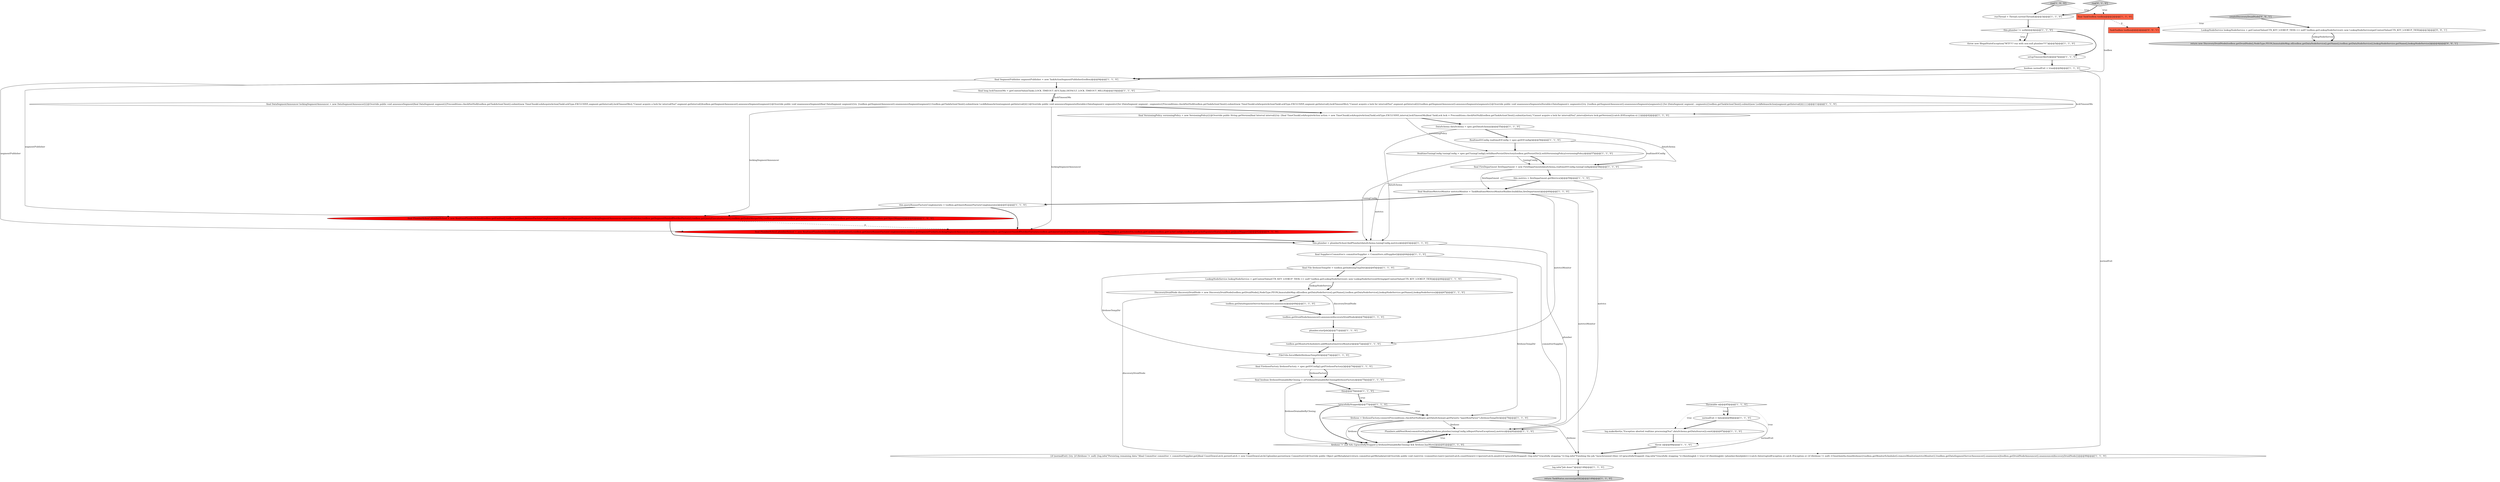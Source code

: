 digraph {
25 [style = filled, label = "Plumbers.addNextRow(committerSupplier,firehose,plumber,tuningConfig.isReportParseExceptions(),metrics)@@@82@@@['1', '1', '0']", fillcolor = white, shape = ellipse image = "AAA0AAABBB1BBB"];
28 [style = filled, label = "this@@@76@@@['1', '1', '0']", fillcolor = white, shape = diamond image = "AAA0AAABBB1BBB"];
39 [style = filled, label = "final TaskToolbox toolbox@@@2@@@['1', '1', '0']", fillcolor = tomato, shape = box image = "AAA0AAABBB1BBB"];
43 [style = filled, label = "final PlumberSchool plumberSchool = new RealtimePlumberSchool(toolbox.getEmitter(),toolbox.getQueryRunnerFactoryConglomerate(),toolbox.getSegmentPusher(),lockingSegmentAnnouncer,segmentPublisher,toolbox.getSegmentHandoffNotifierFactory(),toolbox.getQueryExecutorService(),toolbox.getIndexMergerV9(),toolbox.getIndexIO(),toolbox.getCache(),toolbox.getCacheConfig(),toolbox.getCachePopulatorStats(),toolbox.getJsonMapper())@@@62@@@['0', '1', '0']", fillcolor = red, shape = ellipse image = "AAA1AAABBB2BBB"];
30 [style = filled, label = "final RealtimeMetricsMonitor metricsMonitor = TaskRealtimeMetricsMonitorBuilder.build(this,fireDepartment)@@@60@@@['1', '1', '0']", fillcolor = white, shape = ellipse image = "AAA0AAABBB1BBB"];
46 [style = filled, label = "createDiscoveryDruidNode['0', '0', '1']", fillcolor = lightgray, shape = diamond image = "AAA0AAABBB3BBB"];
27 [style = filled, label = "final SegmentPublisher segmentPublisher = new TaskActionSegmentPublisher(toolbox)@@@9@@@['1', '1', '0']", fillcolor = white, shape = ellipse image = "AAA0AAABBB1BBB"];
2 [style = filled, label = "final VersioningPolicy versioningPolicy = new VersioningPolicy(){@Override public String getVersion(final Interval interval){try {final TimeChunkLockAcquireAction action = new TimeChunkLockAcquireAction(TaskLockType.EXCLUSIVE,interval,lockTimeoutMs)final TaskLock lock = Preconditions.checkNotNull(toolbox.getTaskActionClient().submit(action),\"Cannot acquire a lock for interval(%s(\",interval)return lock.getVersion()}catch (IOException e) }}@@@42@@@['1', '1', '0']", fillcolor = white, shape = ellipse image = "AAA0AAABBB1BBB"];
15 [style = filled, label = "firehose != null && (!gracefullyStopped || firehoseDrainableByClosing) && firehose.hasMore()@@@81@@@['1', '1', '0']", fillcolor = white, shape = diamond image = "AAA0AAABBB1BBB"];
13 [style = filled, label = "final long lockTimeoutMs = getContextValue(Tasks.LOCK_TIMEOUT_KEY,Tasks.DEFAULT_LOCK_TIMEOUT_MILLIS)@@@10@@@['1', '1', '0']", fillcolor = white, shape = ellipse image = "AAA0AAABBB1BBB"];
6 [style = filled, label = "final boolean firehoseDrainableByClosing = isFirehoseDrainableByClosing(firehoseFactory)@@@75@@@['1', '1', '0']", fillcolor = white, shape = ellipse image = "AAA0AAABBB1BBB"];
19 [style = filled, label = "final DataSegmentAnnouncer lockingSegmentAnnouncer = new DataSegmentAnnouncer(){@Override public void announceSegment(final DataSegment segment){Preconditions.checkNotNull(toolbox.getTaskActionClient().submit(new TimeChunkLockAcquireAction(TaskLockType.EXCLUSIVE,segment.getInterval(),lockTimeoutMs)),\"Cannot acquire a lock for interval(%s(\",segment.getInterval())toolbox.getSegmentAnnouncer().announceSegment(segment)}@Override public void unannounceSegment(final DataSegment segment){try {toolbox.getSegmentAnnouncer().unannounceSegment(segment)}{toolbox.getTaskActionClient().submit(new LockReleaseAction(segment.getInterval()))}}@Override public void announceSegments(Iterable<DataSegment> segments){for (DataSegment segment : segments){Preconditions.checkNotNull(toolbox.getTaskActionClient().submit(new TimeChunkLockAcquireAction(TaskLockType.EXCLUSIVE,segment.getInterval(),lockTimeoutMs)),\"Cannot acquire a lock for interval(%s(\",segment.getInterval())}toolbox.getSegmentAnnouncer().announceSegments(segments)}@Override public void unannounceSegments(Iterable<DataSegment> segments){try {toolbox.getSegmentAnnouncer().unannounceSegments(segments)}{for (DataSegment segment : segments){toolbox.getTaskActionClient().submit(new LockReleaseAction(segment.getInterval()))}}}}@@@11@@@['1', '1', '0']", fillcolor = white, shape = ellipse image = "AAA0AAABBB1BBB"];
4 [style = filled, label = "normalExit = false@@@86@@@['1', '1', '0']", fillcolor = white, shape = ellipse image = "AAA0AAABBB1BBB"];
42 [style = filled, label = "final File firehoseTempDir = toolbox.getIndexingTmpDir()@@@65@@@['1', '1', '0']", fillcolor = white, shape = ellipse image = "AAA0AAABBB1BBB"];
16 [style = filled, label = "plumber.startJob()@@@71@@@['1', '1', '0']", fillcolor = white, shape = ellipse image = "AAA0AAABBB1BBB"];
11 [style = filled, label = "this.metrics = fireDepartment.getMetrics()@@@59@@@['1', '1', '0']", fillcolor = white, shape = ellipse image = "AAA0AAABBB1BBB"];
10 [style = filled, label = "final FirehoseFactory firehoseFactory = spec.getIOConfig().getFirehoseFactory()@@@74@@@['1', '1', '0']", fillcolor = white, shape = ellipse image = "AAA0AAABBB1BBB"];
38 [style = filled, label = "log.makeAlert(e,\"Exception aborted realtime processing(%s(\",dataSchema.getDataSource()).emit()@@@87@@@['1', '1', '0']", fillcolor = white, shape = ellipse image = "AAA0AAABBB1BBB"];
47 [style = filled, label = "return new DiscoveryDruidNode(toolbox.getDruidNode(),NodeType.PEON,ImmutableMap.of(toolbox.getDataNodeService().getName(),toolbox.getDataNodeService(),lookupNodeService.getName(),lookupNodeService))@@@4@@@['0', '0', '1']", fillcolor = lightgray, shape = ellipse image = "AAA0AAABBB3BBB"];
37 [style = filled, label = "this.queryRunnerFactoryConglomerate = toolbox.getQueryRunnerFactoryConglomerate()@@@61@@@['1', '1', '0']", fillcolor = white, shape = ellipse image = "AAA0AAABBB1BBB"];
22 [style = filled, label = "throw e@@@88@@@['1', '1', '0']", fillcolor = white, shape = ellipse image = "AAA0AAABBB1BBB"];
48 [style = filled, label = "LookupNodeService lookupNodeService = getContextValue(CTX_KEY_LOOKUP_TIER) == null? toolbox.getLookupNodeService(): new LookupNodeService(getContextValue(CTX_KEY_LOOKUP_TIER))@@@3@@@['0', '0', '1']", fillcolor = white, shape = ellipse image = "AAA0AAABBB3BBB"];
5 [style = filled, label = "final Supplier<Committer> committerSupplier = Committers.nilSupplier()@@@64@@@['1', '1', '0']", fillcolor = white, shape = ellipse image = "AAA0AAABBB1BBB"];
35 [style = filled, label = "RealtimeIOConfig realtimeIOConfig = spec.getIOConfig()@@@56@@@['1', '1', '0']", fillcolor = white, shape = ellipse image = "AAA0AAABBB1BBB"];
34 [style = filled, label = "Throwable e@@@85@@@['1', '1', '0']", fillcolor = white, shape = diamond image = "AAA0AAABBB1BBB"];
0 [style = filled, label = "DiscoveryDruidNode discoveryDruidNode = new DiscoveryDruidNode(toolbox.getDruidNode(),NodeType.PEON,ImmutableMap.of(toolbox.getDataNodeService().getName(),toolbox.getDataNodeService(),lookupNodeService.getName(),lookupNodeService))@@@67@@@['1', '1', '0']", fillcolor = white, shape = ellipse image = "AAA0AAABBB1BBB"];
21 [style = filled, label = "toolbox.getDataSegmentServerAnnouncer().announce()@@@69@@@['1', '1', '0']", fillcolor = white, shape = ellipse image = "AAA0AAABBB1BBB"];
33 [style = filled, label = "RealtimeTuningConfig tuningConfig = spec.getTuningConfig().withBasePersistDirectory(toolbox.getPersistDir()).withVersioningPolicy(versioningPolicy)@@@57@@@['1', '1', '0']", fillcolor = white, shape = ellipse image = "AAA0AAABBB1BBB"];
36 [style = filled, label = "setupTimeoutAlert()@@@7@@@['1', '1', '0']", fillcolor = white, shape = ellipse image = "AAA0AAABBB1BBB"];
40 [style = filled, label = "toolbox.getMonitorScheduler().addMonitor(metricsMonitor)@@@72@@@['1', '1', '0']", fillcolor = white, shape = ellipse image = "AAA0AAABBB1BBB"];
8 [style = filled, label = "log.info(\"Job done!\")@@@148@@@['1', '1', '0']", fillcolor = white, shape = ellipse image = "AAA0AAABBB1BBB"];
29 [style = filled, label = "runThread = Thread.currentThread()@@@3@@@['1', '1', '0']", fillcolor = white, shape = ellipse image = "AAA0AAABBB1BBB"];
7 [style = filled, label = "{if (normalExit) {try {if (firehose != null) {log.info(\"Persisting remaining data.\")final Committer committer = committerSupplier.get()final CountDownLatch persistLatch = new CountDownLatch(1)plumber.persist(new Committer(){@Override public Object getMetadata(){return committer.getMetadata()}@Override public void run(){try {committer.run()}{persistLatch.countDown()}}})persistLatch.await()}if (gracefullyStopped) {log.info(\"Gracefully stopping.\")}{log.info(\"Finishing the job.\")synchronized (this) {if (gracefullyStopped) {log.info(\"Gracefully stopping.\")}{finishingJob = true}}if (finishingJob) {plumber.finishJob()}}}catch (InterruptedException e) catch (Exception e) {if (firehose != null) {CloseQuietly.close(firehose)}toolbox.getMonitorScheduler().removeMonitor(metricsMonitor)}}toolbox.getDataSegmentServerAnnouncer().unannounce()toolbox.getDruidNodeAnnouncer().unannounce(discoveryDruidNode)}@@@90@@@['1', '1', '0']", fillcolor = white, shape = ellipse image = "AAA0AAABBB1BBB"];
41 [style = filled, label = "run['1', '0', '0']", fillcolor = lightgray, shape = diamond image = "AAA0AAABBB1BBB"];
17 [style = filled, label = "toolbox.getDruidNodeAnnouncer().announce(discoveryDruidNode)@@@70@@@['1', '1', '0']", fillcolor = white, shape = ellipse image = "AAA0AAABBB1BBB"];
3 [style = filled, label = "return TaskStatus.success(getId())@@@149@@@['1', '1', '0']", fillcolor = lightgray, shape = ellipse image = "AAA0AAABBB1BBB"];
32 [style = filled, label = "!gracefullyStopped@@@77@@@['1', '1', '0']", fillcolor = white, shape = diamond image = "AAA0AAABBB1BBB"];
26 [style = filled, label = "throw new IllegalStateException(\"WTF?!? run with non-null plumber??!\")@@@5@@@['1', '1', '0']", fillcolor = white, shape = ellipse image = "AAA0AAABBB1BBB"];
1 [style = filled, label = "final FireDepartment fireDepartment = new FireDepartment(dataSchema,realtimeIOConfig,tuningConfig)@@@58@@@['1', '1', '0']", fillcolor = white, shape = ellipse image = "AAA0AAABBB1BBB"];
14 [style = filled, label = "LookupNodeService lookupNodeService = getContextValue(CTX_KEY_LOOKUP_TIER) == null? toolbox.getLookupNodeService(): new LookupNodeService((String)getContextValue(CTX_KEY_LOOKUP_TIER))@@@66@@@['1', '1', '0']", fillcolor = white, shape = ellipse image = "AAA0AAABBB1BBB"];
20 [style = filled, label = "final PlumberSchool plumberSchool = new RealtimePlumberSchool(toolbox.getEmitter(),toolbox.getQueryRunnerFactoryConglomerate(),toolbox.getSegmentPusher(),lockingSegmentAnnouncer,segmentPublisher,toolbox.getSegmentHandoffNotifierFactory(),toolbox.getQueryExecutorService(),toolbox.getIndexMergerV9(),toolbox.getIndexIO(),toolbox.getCache(),toolbox.getCacheConfig(),toolbox.getCachePopulatorStats(),toolbox.getObjectMapper())@@@62@@@['1', '0', '0']", fillcolor = red, shape = ellipse image = "AAA1AAABBB1BBB"];
9 [style = filled, label = "this.plumber != null@@@4@@@['1', '1', '0']", fillcolor = white, shape = diamond image = "AAA0AAABBB1BBB"];
23 [style = filled, label = "this.plumber = plumberSchool.findPlumber(dataSchema,tuningConfig,metrics)@@@63@@@['1', '1', '0']", fillcolor = white, shape = ellipse image = "AAA0AAABBB1BBB"];
44 [style = filled, label = "run['0', '1', '0']", fillcolor = lightgray, shape = diamond image = "AAA0AAABBB2BBB"];
12 [style = filled, label = "firehose = firehoseFactory.connect(Preconditions.checkNotNull(spec.getDataSchema().getParser(),\"inputRowParser\"),firehoseTempDir)@@@78@@@['1', '1', '0']", fillcolor = white, shape = ellipse image = "AAA0AAABBB1BBB"];
24 [style = filled, label = "FileUtils.forceMkdir(firehoseTempDir)@@@73@@@['1', '1', '0']", fillcolor = white, shape = ellipse image = "AAA0AAABBB1BBB"];
31 [style = filled, label = "boolean normalExit = true@@@8@@@['1', '1', '0']", fillcolor = white, shape = ellipse image = "AAA0AAABBB1BBB"];
18 [style = filled, label = "DataSchema dataSchema = spec.getDataSchema()@@@55@@@['1', '1', '0']", fillcolor = white, shape = ellipse image = "AAA0AAABBB1BBB"];
45 [style = filled, label = "TaskToolbox toolbox@@@2@@@['0', '0', '1']", fillcolor = tomato, shape = box image = "AAA0AAABBB3BBB"];
27->13 [style = bold, label=""];
11->25 [style = solid, label="metrics"];
33->1 [style = solid, label="tuningConfig"];
19->43 [style = solid, label="lockingSegmentAnnouncer"];
32->12 [style = bold, label=""];
15->25 [style = bold, label=""];
7->8 [style = bold, label=""];
46->48 [style = bold, label=""];
43->23 [style = bold, label=""];
9->26 [style = bold, label=""];
37->43 [style = bold, label=""];
6->15 [style = solid, label="firehoseDrainableByClosing"];
4->7 [style = solid, label="normalExit"];
18->1 [style = solid, label="dataSchema"];
13->2 [style = solid, label="lockTimeoutMs"];
18->35 [style = bold, label=""];
25->15 [style = bold, label=""];
40->24 [style = bold, label=""];
39->45 [style = dashed, label="0"];
14->0 [style = solid, label="lookupNodeService"];
17->16 [style = bold, label=""];
24->10 [style = bold, label=""];
16->40 [style = bold, label=""];
9->26 [style = dotted, label="true"];
4->38 [style = bold, label=""];
36->31 [style = bold, label=""];
2->18 [style = bold, label=""];
27->43 [style = solid, label="segmentPublisher"];
0->21 [style = bold, label=""];
19->2 [style = bold, label=""];
32->12 [style = dotted, label="true"];
22->7 [style = bold, label=""];
1->11 [style = bold, label=""];
0->7 [style = solid, label="discoveryDruidNode"];
34->38 [style = dotted, label="true"];
27->20 [style = solid, label="segmentPublisher"];
34->22 [style = dotted, label="true"];
39->27 [style = solid, label="toolbox"];
1->30 [style = solid, label="fireDepartment"];
30->7 [style = solid, label="metricsMonitor"];
20->23 [style = bold, label=""];
31->27 [style = bold, label=""];
19->20 [style = solid, label="lockingSegmentAnnouncer"];
46->45 [style = dotted, label="true"];
35->1 [style = solid, label="realtimeIOConfig"];
18->23 [style = solid, label="dataSchema"];
33->23 [style = solid, label="tuningConfig"];
11->30 [style = bold, label=""];
5->25 [style = solid, label="committerSupplier"];
10->6 [style = solid, label="firehoseFactory"];
23->5 [style = bold, label=""];
42->12 [style = solid, label="firehoseTempDir"];
48->47 [style = solid, label="lookupNodeService"];
31->7 [style = solid, label="normalExit"];
44->29 [style = bold, label=""];
42->24 [style = solid, label="firehoseTempDir"];
8->3 [style = bold, label=""];
44->39 [style = dotted, label="true"];
10->6 [style = bold, label=""];
42->14 [style = bold, label=""];
28->32 [style = bold, label=""];
13->19 [style = bold, label=""];
28->32 [style = dotted, label="true"];
23->25 [style = solid, label="plumber"];
34->4 [style = dotted, label="true"];
15->25 [style = dotted, label="true"];
20->43 [style = dashed, label="0"];
2->33 [style = solid, label="versioningPolicy"];
9->36 [style = bold, label=""];
15->7 [style = bold, label=""];
12->7 [style = solid, label="firehose"];
41->29 [style = bold, label=""];
26->36 [style = bold, label=""];
29->9 [style = bold, label=""];
12->15 [style = bold, label=""];
35->33 [style = bold, label=""];
37->20 [style = bold, label=""];
11->23 [style = solid, label="metrics"];
33->1 [style = bold, label=""];
41->39 [style = dotted, label="true"];
30->37 [style = bold, label=""];
30->40 [style = solid, label="metricsMonitor"];
0->17 [style = solid, label="discoveryDruidNode"];
14->0 [style = bold, label=""];
13->19 [style = solid, label="lockTimeoutMs"];
12->25 [style = solid, label="firehose"];
48->47 [style = bold, label=""];
32->15 [style = bold, label=""];
34->4 [style = bold, label=""];
5->42 [style = bold, label=""];
38->22 [style = bold, label=""];
12->15 [style = solid, label="firehose"];
21->17 [style = bold, label=""];
6->28 [style = bold, label=""];
}
